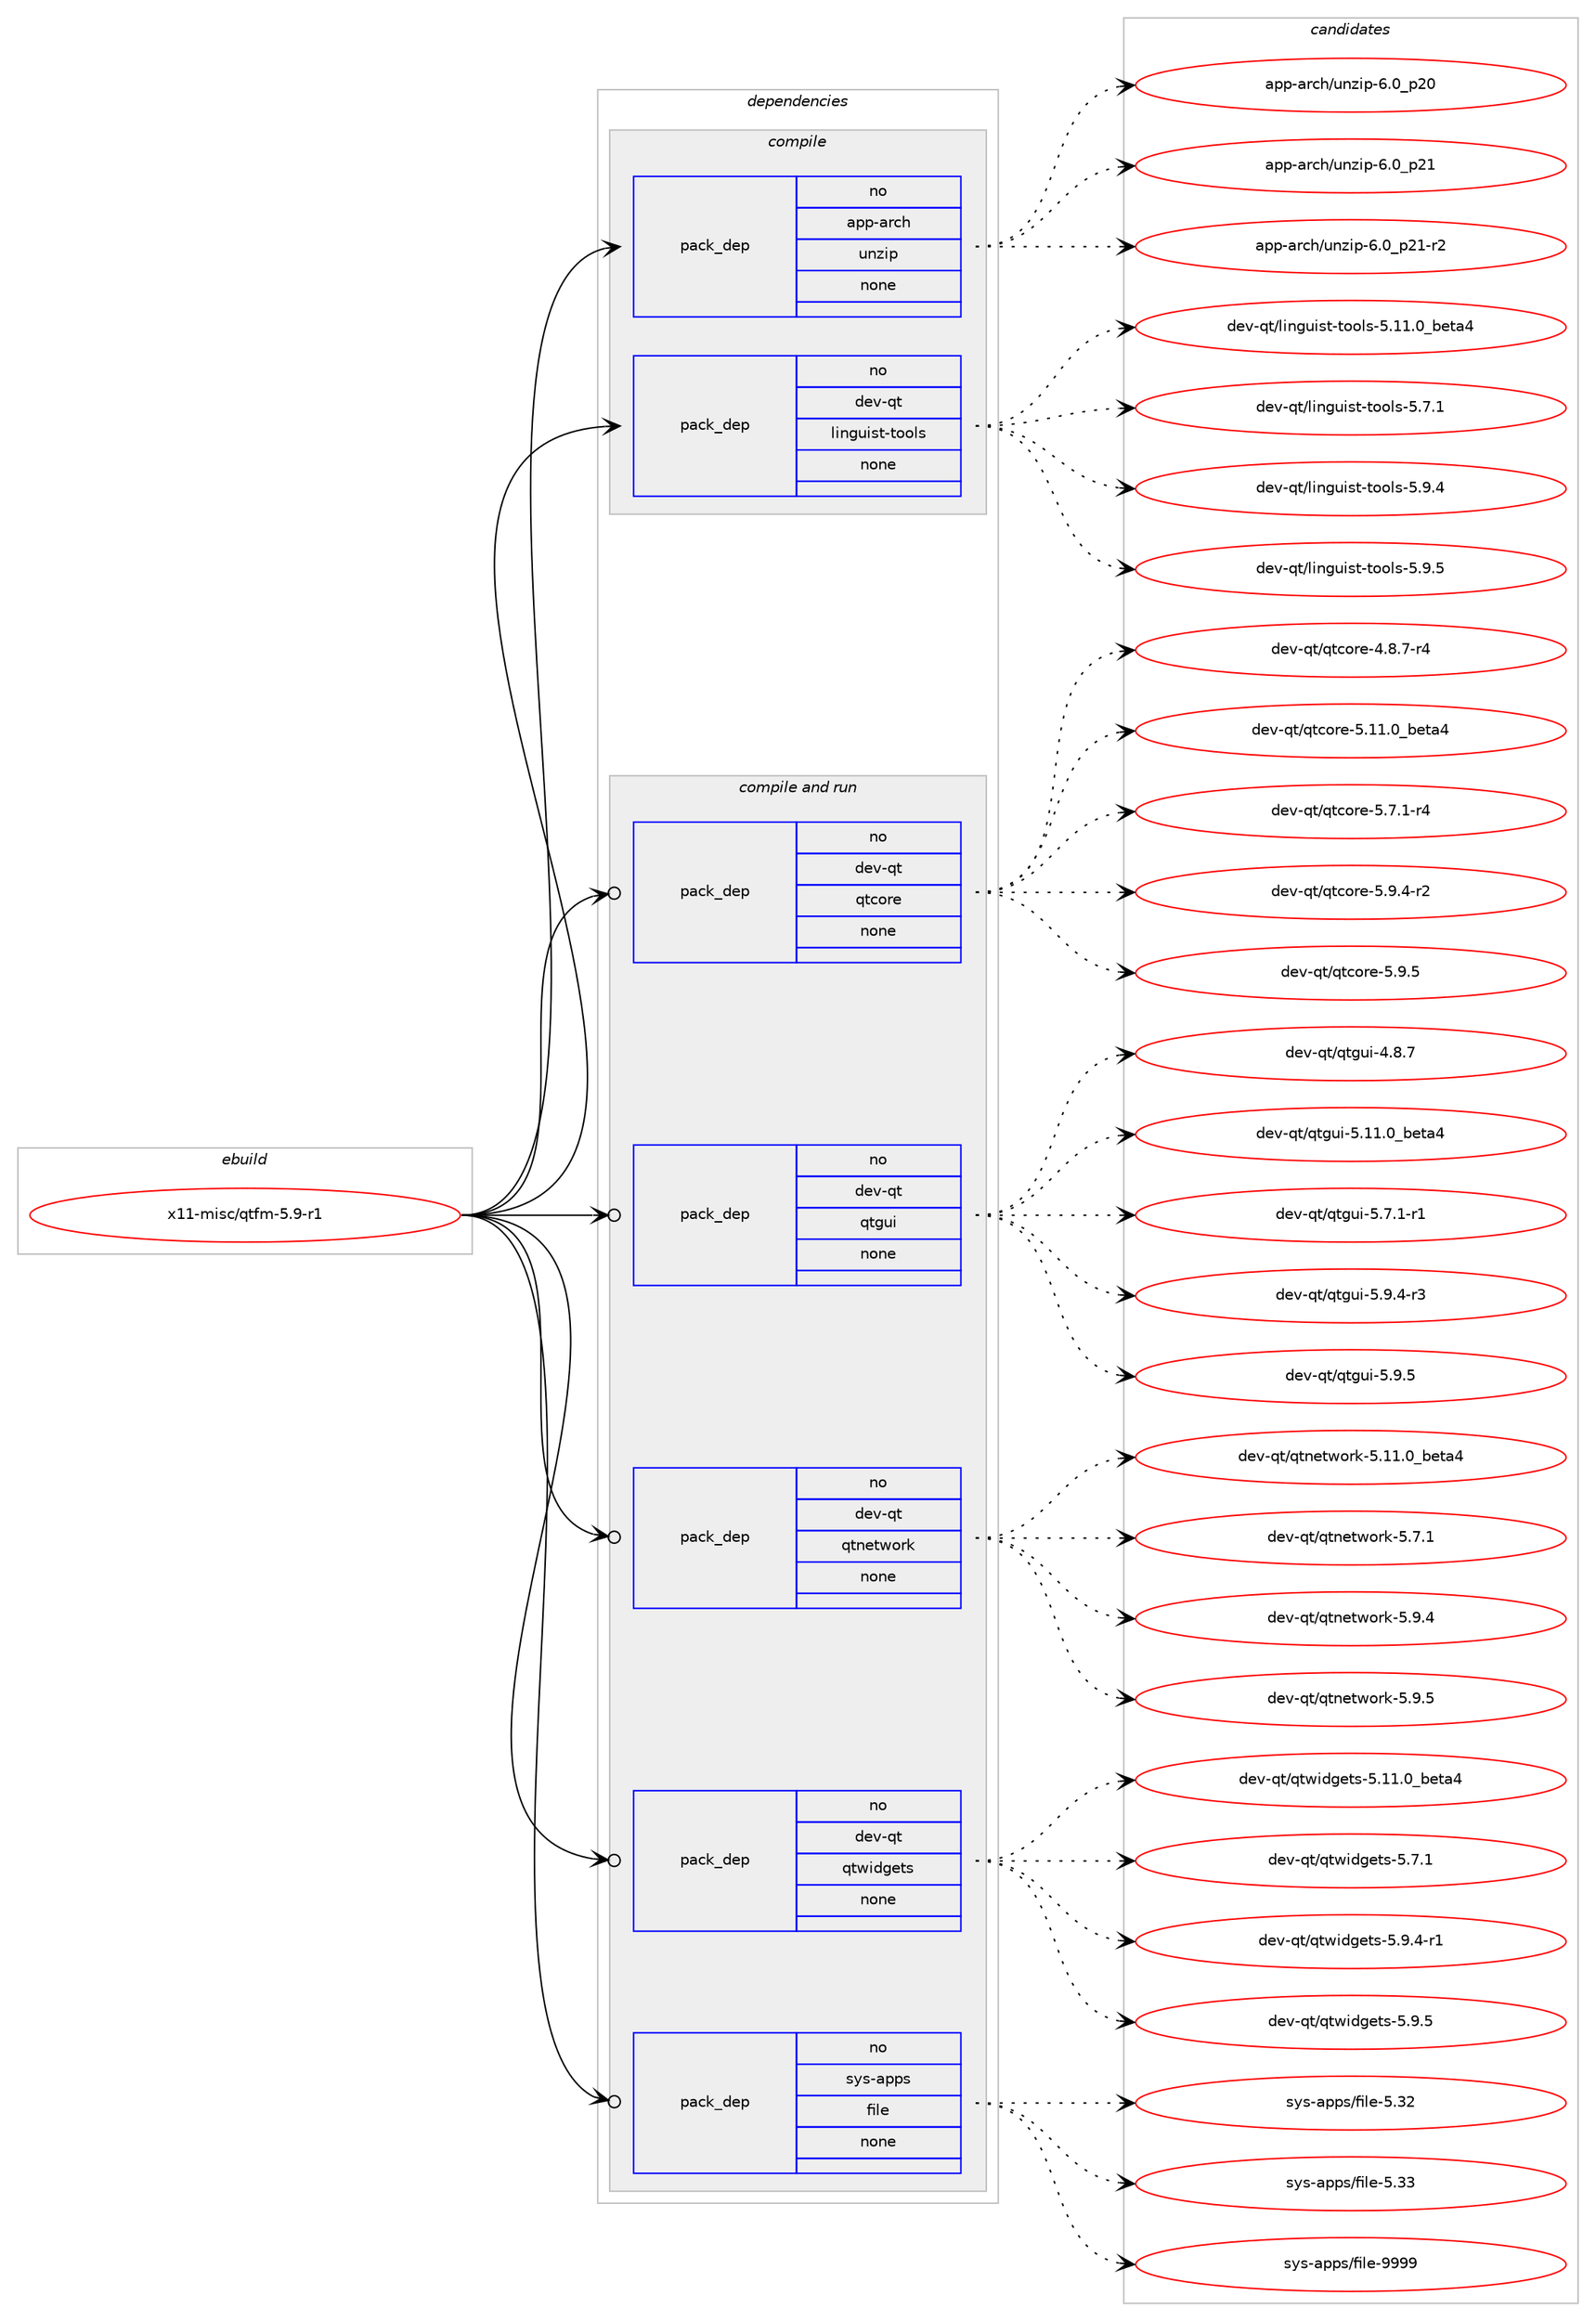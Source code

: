 digraph prolog {

# *************
# Graph options
# *************

newrank=true;
concentrate=true;
compound=true;
graph [rankdir=LR,fontname=Helvetica,fontsize=10,ranksep=1.5];#, ranksep=2.5, nodesep=0.2];
edge  [arrowhead=vee];
node  [fontname=Helvetica,fontsize=10];

# **********
# The ebuild
# **********

subgraph cluster_leftcol {
color=gray;
rank=same;
label=<<i>ebuild</i>>;
id [label="x11-misc/qtfm-5.9-r1", color=red, width=4, href="../x11-misc/qtfm-5.9-r1.svg"];
}

# ****************
# The dependencies
# ****************

subgraph cluster_midcol {
color=gray;
label=<<i>dependencies</i>>;
subgraph cluster_compile {
fillcolor="#eeeeee";
style=filled;
label=<<i>compile</i>>;
subgraph pack5008 {
dependency5395 [label=<<TABLE BORDER="0" CELLBORDER="1" CELLSPACING="0" CELLPADDING="4" WIDTH="220"><TR><TD ROWSPAN="6" CELLPADDING="30">pack_dep</TD></TR><TR><TD WIDTH="110">no</TD></TR><TR><TD>app-arch</TD></TR><TR><TD>unzip</TD></TR><TR><TD>none</TD></TR><TR><TD></TD></TR></TABLE>>, shape=none, color=blue];
}
id:e -> dependency5395:w [weight=20,style="solid",arrowhead="vee"];
subgraph pack5009 {
dependency5396 [label=<<TABLE BORDER="0" CELLBORDER="1" CELLSPACING="0" CELLPADDING="4" WIDTH="220"><TR><TD ROWSPAN="6" CELLPADDING="30">pack_dep</TD></TR><TR><TD WIDTH="110">no</TD></TR><TR><TD>dev-qt</TD></TR><TR><TD>linguist-tools</TD></TR><TR><TD>none</TD></TR><TR><TD></TD></TR></TABLE>>, shape=none, color=blue];
}
id:e -> dependency5396:w [weight=20,style="solid",arrowhead="vee"];
}
subgraph cluster_compileandrun {
fillcolor="#eeeeee";
style=filled;
label=<<i>compile and run</i>>;
subgraph pack5010 {
dependency5397 [label=<<TABLE BORDER="0" CELLBORDER="1" CELLSPACING="0" CELLPADDING="4" WIDTH="220"><TR><TD ROWSPAN="6" CELLPADDING="30">pack_dep</TD></TR><TR><TD WIDTH="110">no</TD></TR><TR><TD>dev-qt</TD></TR><TR><TD>qtcore</TD></TR><TR><TD>none</TD></TR><TR><TD></TD></TR></TABLE>>, shape=none, color=blue];
}
id:e -> dependency5397:w [weight=20,style="solid",arrowhead="odotvee"];
subgraph pack5011 {
dependency5398 [label=<<TABLE BORDER="0" CELLBORDER="1" CELLSPACING="0" CELLPADDING="4" WIDTH="220"><TR><TD ROWSPAN="6" CELLPADDING="30">pack_dep</TD></TR><TR><TD WIDTH="110">no</TD></TR><TR><TD>dev-qt</TD></TR><TR><TD>qtgui</TD></TR><TR><TD>none</TD></TR><TR><TD></TD></TR></TABLE>>, shape=none, color=blue];
}
id:e -> dependency5398:w [weight=20,style="solid",arrowhead="odotvee"];
subgraph pack5012 {
dependency5399 [label=<<TABLE BORDER="0" CELLBORDER="1" CELLSPACING="0" CELLPADDING="4" WIDTH="220"><TR><TD ROWSPAN="6" CELLPADDING="30">pack_dep</TD></TR><TR><TD WIDTH="110">no</TD></TR><TR><TD>dev-qt</TD></TR><TR><TD>qtnetwork</TD></TR><TR><TD>none</TD></TR><TR><TD></TD></TR></TABLE>>, shape=none, color=blue];
}
id:e -> dependency5399:w [weight=20,style="solid",arrowhead="odotvee"];
subgraph pack5013 {
dependency5400 [label=<<TABLE BORDER="0" CELLBORDER="1" CELLSPACING="0" CELLPADDING="4" WIDTH="220"><TR><TD ROWSPAN="6" CELLPADDING="30">pack_dep</TD></TR><TR><TD WIDTH="110">no</TD></TR><TR><TD>dev-qt</TD></TR><TR><TD>qtwidgets</TD></TR><TR><TD>none</TD></TR><TR><TD></TD></TR></TABLE>>, shape=none, color=blue];
}
id:e -> dependency5400:w [weight=20,style="solid",arrowhead="odotvee"];
subgraph pack5014 {
dependency5401 [label=<<TABLE BORDER="0" CELLBORDER="1" CELLSPACING="0" CELLPADDING="4" WIDTH="220"><TR><TD ROWSPAN="6" CELLPADDING="30">pack_dep</TD></TR><TR><TD WIDTH="110">no</TD></TR><TR><TD>sys-apps</TD></TR><TR><TD>file</TD></TR><TR><TD>none</TD></TR><TR><TD></TD></TR></TABLE>>, shape=none, color=blue];
}
id:e -> dependency5401:w [weight=20,style="solid",arrowhead="odotvee"];
}
subgraph cluster_run {
fillcolor="#eeeeee";
style=filled;
label=<<i>run</i>>;
}
}

# **************
# The candidates
# **************

subgraph cluster_choices {
rank=same;
color=gray;
label=<<i>candidates</i>>;

subgraph choice5008 {
color=black;
nodesep=1;
choice971121124597114991044711711012210511245544648951125048 [label="app-arch/unzip-6.0_p20", color=red, width=4,href="../app-arch/unzip-6.0_p20.svg"];
choice971121124597114991044711711012210511245544648951125049 [label="app-arch/unzip-6.0_p21", color=red, width=4,href="../app-arch/unzip-6.0_p21.svg"];
choice9711211245971149910447117110122105112455446489511250494511450 [label="app-arch/unzip-6.0_p21-r2", color=red, width=4,href="../app-arch/unzip-6.0_p21-r2.svg"];
dependency5395:e -> choice971121124597114991044711711012210511245544648951125048:w [style=dotted,weight="100"];
dependency5395:e -> choice971121124597114991044711711012210511245544648951125049:w [style=dotted,weight="100"];
dependency5395:e -> choice9711211245971149910447117110122105112455446489511250494511450:w [style=dotted,weight="100"];
}
subgraph choice5009 {
color=black;
nodesep=1;
choice1001011184511311647108105110103117105115116451161111111081154553464949464895981011169752 [label="dev-qt/linguist-tools-5.11.0_beta4", color=red, width=4,href="../dev-qt/linguist-tools-5.11.0_beta4.svg"];
choice100101118451131164710810511010311710511511645116111111108115455346554649 [label="dev-qt/linguist-tools-5.7.1", color=red, width=4,href="../dev-qt/linguist-tools-5.7.1.svg"];
choice100101118451131164710810511010311710511511645116111111108115455346574652 [label="dev-qt/linguist-tools-5.9.4", color=red, width=4,href="../dev-qt/linguist-tools-5.9.4.svg"];
choice100101118451131164710810511010311710511511645116111111108115455346574653 [label="dev-qt/linguist-tools-5.9.5", color=red, width=4,href="../dev-qt/linguist-tools-5.9.5.svg"];
dependency5396:e -> choice1001011184511311647108105110103117105115116451161111111081154553464949464895981011169752:w [style=dotted,weight="100"];
dependency5396:e -> choice100101118451131164710810511010311710511511645116111111108115455346554649:w [style=dotted,weight="100"];
dependency5396:e -> choice100101118451131164710810511010311710511511645116111111108115455346574652:w [style=dotted,weight="100"];
dependency5396:e -> choice100101118451131164710810511010311710511511645116111111108115455346574653:w [style=dotted,weight="100"];
}
subgraph choice5010 {
color=black;
nodesep=1;
choice1001011184511311647113116991111141014552465646554511452 [label="dev-qt/qtcore-4.8.7-r4", color=red, width=4,href="../dev-qt/qtcore-4.8.7-r4.svg"];
choice1001011184511311647113116991111141014553464949464895981011169752 [label="dev-qt/qtcore-5.11.0_beta4", color=red, width=4,href="../dev-qt/qtcore-5.11.0_beta4.svg"];
choice1001011184511311647113116991111141014553465546494511452 [label="dev-qt/qtcore-5.7.1-r4", color=red, width=4,href="../dev-qt/qtcore-5.7.1-r4.svg"];
choice1001011184511311647113116991111141014553465746524511450 [label="dev-qt/qtcore-5.9.4-r2", color=red, width=4,href="../dev-qt/qtcore-5.9.4-r2.svg"];
choice100101118451131164711311699111114101455346574653 [label="dev-qt/qtcore-5.9.5", color=red, width=4,href="../dev-qt/qtcore-5.9.5.svg"];
dependency5397:e -> choice1001011184511311647113116991111141014552465646554511452:w [style=dotted,weight="100"];
dependency5397:e -> choice1001011184511311647113116991111141014553464949464895981011169752:w [style=dotted,weight="100"];
dependency5397:e -> choice1001011184511311647113116991111141014553465546494511452:w [style=dotted,weight="100"];
dependency5397:e -> choice1001011184511311647113116991111141014553465746524511450:w [style=dotted,weight="100"];
dependency5397:e -> choice100101118451131164711311699111114101455346574653:w [style=dotted,weight="100"];
}
subgraph choice5011 {
color=black;
nodesep=1;
choice1001011184511311647113116103117105455246564655 [label="dev-qt/qtgui-4.8.7", color=red, width=4,href="../dev-qt/qtgui-4.8.7.svg"];
choice10010111845113116471131161031171054553464949464895981011169752 [label="dev-qt/qtgui-5.11.0_beta4", color=red, width=4,href="../dev-qt/qtgui-5.11.0_beta4.svg"];
choice10010111845113116471131161031171054553465546494511449 [label="dev-qt/qtgui-5.7.1-r1", color=red, width=4,href="../dev-qt/qtgui-5.7.1-r1.svg"];
choice10010111845113116471131161031171054553465746524511451 [label="dev-qt/qtgui-5.9.4-r3", color=red, width=4,href="../dev-qt/qtgui-5.9.4-r3.svg"];
choice1001011184511311647113116103117105455346574653 [label="dev-qt/qtgui-5.9.5", color=red, width=4,href="../dev-qt/qtgui-5.9.5.svg"];
dependency5398:e -> choice1001011184511311647113116103117105455246564655:w [style=dotted,weight="100"];
dependency5398:e -> choice10010111845113116471131161031171054553464949464895981011169752:w [style=dotted,weight="100"];
dependency5398:e -> choice10010111845113116471131161031171054553465546494511449:w [style=dotted,weight="100"];
dependency5398:e -> choice10010111845113116471131161031171054553465746524511451:w [style=dotted,weight="100"];
dependency5398:e -> choice1001011184511311647113116103117105455346574653:w [style=dotted,weight="100"];
}
subgraph choice5012 {
color=black;
nodesep=1;
choice10010111845113116471131161101011161191111141074553464949464895981011169752 [label="dev-qt/qtnetwork-5.11.0_beta4", color=red, width=4,href="../dev-qt/qtnetwork-5.11.0_beta4.svg"];
choice1001011184511311647113116110101116119111114107455346554649 [label="dev-qt/qtnetwork-5.7.1", color=red, width=4,href="../dev-qt/qtnetwork-5.7.1.svg"];
choice1001011184511311647113116110101116119111114107455346574652 [label="dev-qt/qtnetwork-5.9.4", color=red, width=4,href="../dev-qt/qtnetwork-5.9.4.svg"];
choice1001011184511311647113116110101116119111114107455346574653 [label="dev-qt/qtnetwork-5.9.5", color=red, width=4,href="../dev-qt/qtnetwork-5.9.5.svg"];
dependency5399:e -> choice10010111845113116471131161101011161191111141074553464949464895981011169752:w [style=dotted,weight="100"];
dependency5399:e -> choice1001011184511311647113116110101116119111114107455346554649:w [style=dotted,weight="100"];
dependency5399:e -> choice1001011184511311647113116110101116119111114107455346574652:w [style=dotted,weight="100"];
dependency5399:e -> choice1001011184511311647113116110101116119111114107455346574653:w [style=dotted,weight="100"];
}
subgraph choice5013 {
color=black;
nodesep=1;
choice10010111845113116471131161191051001031011161154553464949464895981011169752 [label="dev-qt/qtwidgets-5.11.0_beta4", color=red, width=4,href="../dev-qt/qtwidgets-5.11.0_beta4.svg"];
choice1001011184511311647113116119105100103101116115455346554649 [label="dev-qt/qtwidgets-5.7.1", color=red, width=4,href="../dev-qt/qtwidgets-5.7.1.svg"];
choice10010111845113116471131161191051001031011161154553465746524511449 [label="dev-qt/qtwidgets-5.9.4-r1", color=red, width=4,href="../dev-qt/qtwidgets-5.9.4-r1.svg"];
choice1001011184511311647113116119105100103101116115455346574653 [label="dev-qt/qtwidgets-5.9.5", color=red, width=4,href="../dev-qt/qtwidgets-5.9.5.svg"];
dependency5400:e -> choice10010111845113116471131161191051001031011161154553464949464895981011169752:w [style=dotted,weight="100"];
dependency5400:e -> choice1001011184511311647113116119105100103101116115455346554649:w [style=dotted,weight="100"];
dependency5400:e -> choice10010111845113116471131161191051001031011161154553465746524511449:w [style=dotted,weight="100"];
dependency5400:e -> choice1001011184511311647113116119105100103101116115455346574653:w [style=dotted,weight="100"];
}
subgraph choice5014 {
color=black;
nodesep=1;
choice1151211154597112112115471021051081014553465150 [label="sys-apps/file-5.32", color=red, width=4,href="../sys-apps/file-5.32.svg"];
choice1151211154597112112115471021051081014553465151 [label="sys-apps/file-5.33", color=red, width=4,href="../sys-apps/file-5.33.svg"];
choice1151211154597112112115471021051081014557575757 [label="sys-apps/file-9999", color=red, width=4,href="../sys-apps/file-9999.svg"];
dependency5401:e -> choice1151211154597112112115471021051081014553465150:w [style=dotted,weight="100"];
dependency5401:e -> choice1151211154597112112115471021051081014553465151:w [style=dotted,weight="100"];
dependency5401:e -> choice1151211154597112112115471021051081014557575757:w [style=dotted,weight="100"];
}
}

}
